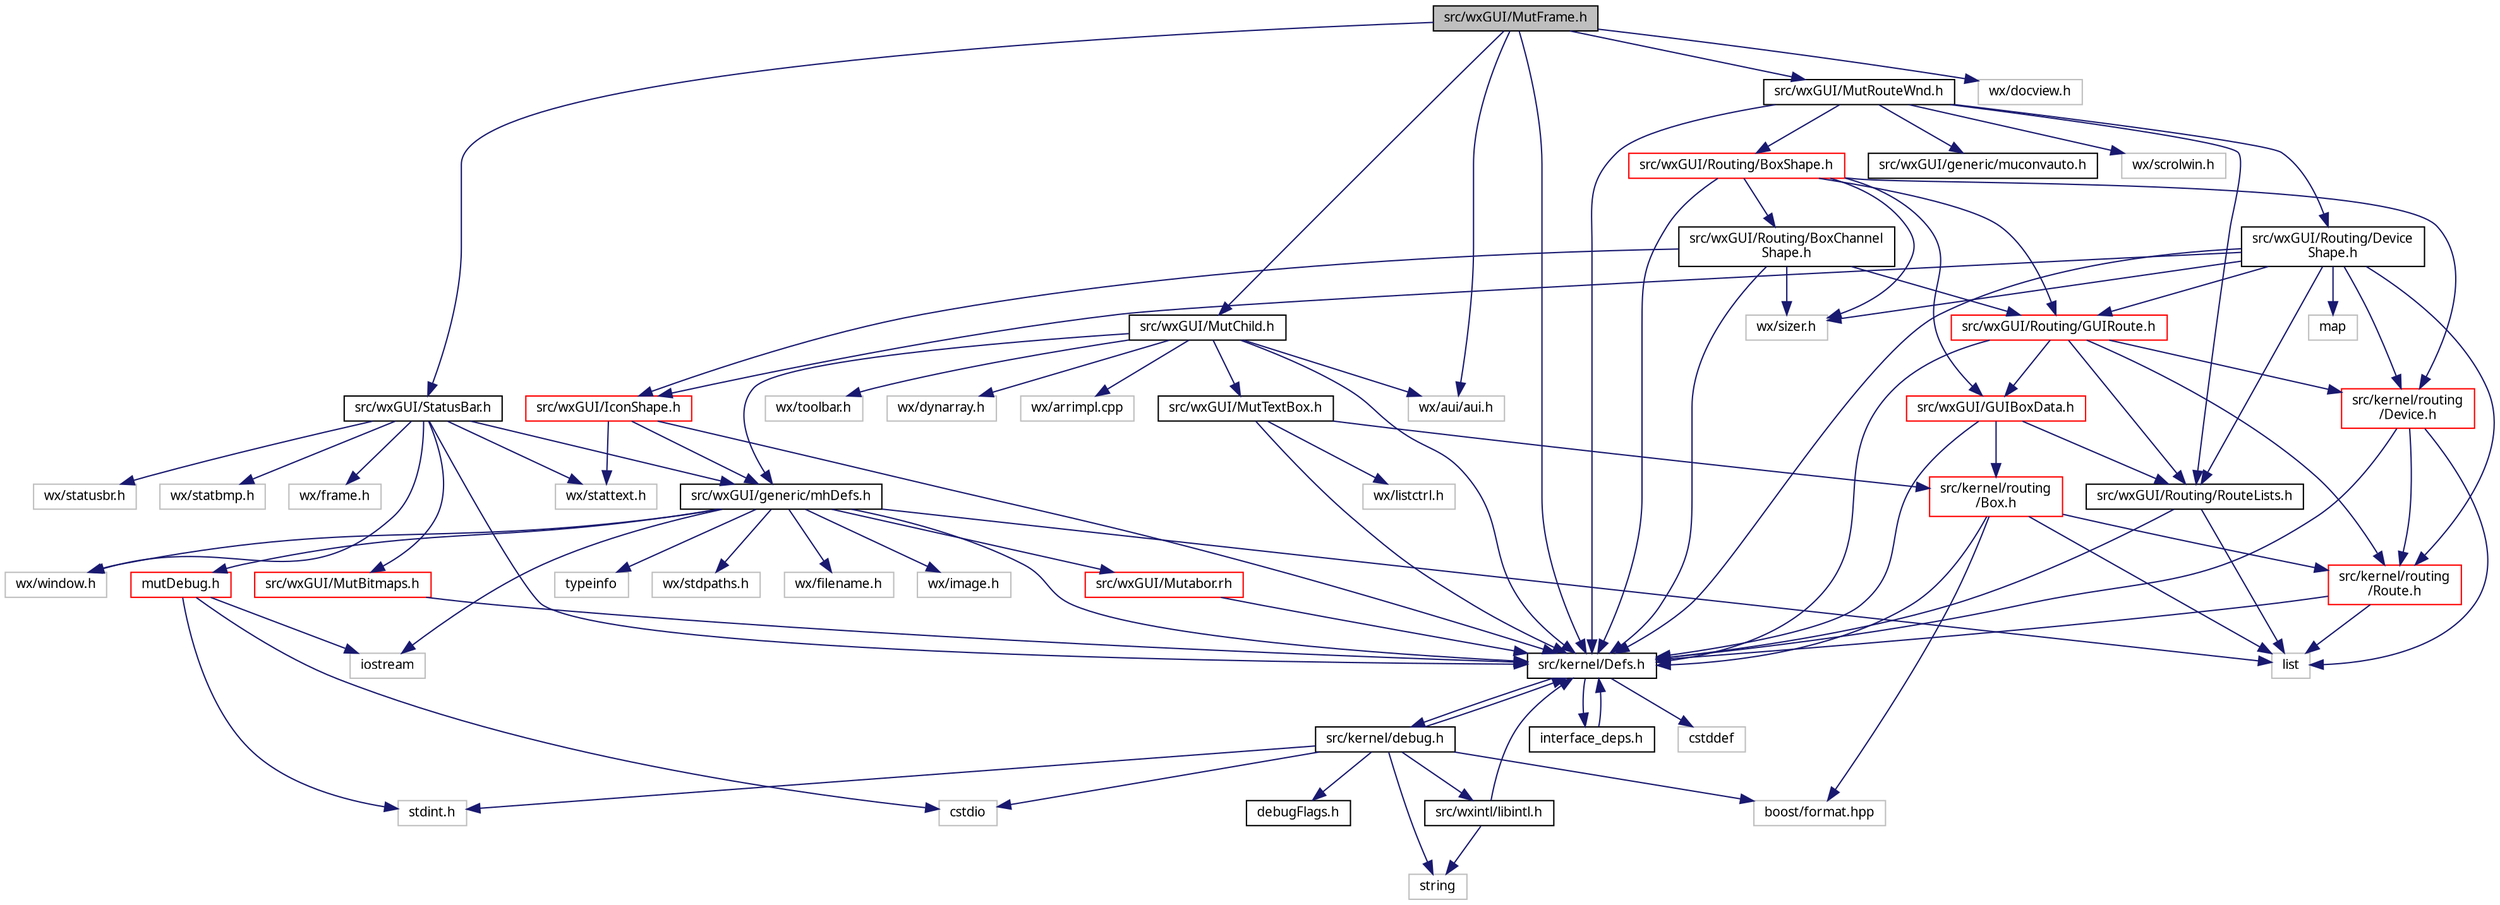 digraph "src/wxGUI/MutFrame.h"
{
  edge [fontname="Sans",fontsize="10",labelfontname="Sans",labelfontsize="10"];
  node [fontname="Sans",fontsize="10",shape=record];
  Node0 [label="src/wxGUI/MutFrame.h",height=0.2,width=0.4,color="black", fillcolor="grey75", style="filled", fontcolor="black"];
  Node0 -> Node1 [color="midnightblue",fontsize="10",style="solid",fontname="Sans"];
  Node1 [label="src/kernel/Defs.h",height=0.2,width=0.4,color="black", fillcolor="white", style="filled",URL="$d1/d73/Defs_8h.html",tooltip="Common definitions. "];
  Node1 -> Node2 [color="midnightblue",fontsize="10",style="solid",fontname="Sans"];
  Node2 [label="interface_deps.h",height=0.2,width=0.4,color="black", fillcolor="white", style="filled",URL="$de/ddd/interface__deps_8h.html"];
  Node2 -> Node1 [color="midnightblue",fontsize="10",style="solid",fontname="Sans"];
  Node1 -> Node3 [color="midnightblue",fontsize="10",style="solid",fontname="Sans"];
  Node3 [label="cstddef",height=0.2,width=0.4,color="grey75", fillcolor="white", style="filled"];
  Node1 -> Node4 [color="midnightblue",fontsize="10",style="solid",fontname="Sans"];
  Node4 [label="src/kernel/debug.h",height=0.2,width=0.4,color="black", fillcolor="white", style="filled",URL="$db/d16/debug_8h.html"];
  Node4 -> Node1 [color="midnightblue",fontsize="10",style="solid",fontname="Sans"];
  Node4 -> Node5 [color="midnightblue",fontsize="10",style="solid",fontname="Sans"];
  Node5 [label="src/wxintl/libintl.h",height=0.2,width=0.4,color="black", fillcolor="white", style="filled",URL="$d4/d64/libintl_8h.html"];
  Node5 -> Node1 [color="midnightblue",fontsize="10",style="solid",fontname="Sans"];
  Node5 -> Node6 [color="midnightblue",fontsize="10",style="solid",fontname="Sans"];
  Node6 [label="string",height=0.2,width=0.4,color="grey75", fillcolor="white", style="filled"];
  Node4 -> Node6 [color="midnightblue",fontsize="10",style="solid",fontname="Sans"];
  Node4 -> Node7 [color="midnightblue",fontsize="10",style="solid",fontname="Sans"];
  Node7 [label="cstdio",height=0.2,width=0.4,color="grey75", fillcolor="white", style="filled"];
  Node4 -> Node8 [color="midnightblue",fontsize="10",style="solid",fontname="Sans"];
  Node8 [label="boost/format.hpp",height=0.2,width=0.4,color="grey75", fillcolor="white", style="filled"];
  Node4 -> Node9 [color="midnightblue",fontsize="10",style="solid",fontname="Sans"];
  Node9 [label="stdint.h",height=0.2,width=0.4,color="grey75", fillcolor="white", style="filled"];
  Node4 -> Node10 [color="midnightblue",fontsize="10",style="solid",fontname="Sans"];
  Node10 [label="debugFlags.h",height=0.2,width=0.4,color="black", fillcolor="white", style="filled",URL="$d4/dab/debugFlags_8h.html",tooltip="Debug flags for mutabor debug mode. "];
  Node0 -> Node11 [color="midnightblue",fontsize="10",style="solid",fontname="Sans"];
  Node11 [label="src/wxGUI/MutChild.h",height=0.2,width=0.4,color="black", fillcolor="white", style="filled",URL="$d2/df9/MutChild_8h.html",tooltip="Mutabor Mutabor Child Frame management. "];
  Node11 -> Node1 [color="midnightblue",fontsize="10",style="solid",fontname="Sans"];
  Node11 -> Node12 [color="midnightblue",fontsize="10",style="solid",fontname="Sans"];
  Node12 [label="src/wxGUI/generic/mhDefs.h",height=0.2,width=0.4,color="black", fillcolor="white", style="filled",URL="$d0/d68/mhDefs_8h.html"];
  Node12 -> Node1 [color="midnightblue",fontsize="10",style="solid",fontname="Sans"];
  Node12 -> Node13 [color="midnightblue",fontsize="10",style="solid",fontname="Sans"];
  Node13 [label="wx/window.h",height=0.2,width=0.4,color="grey75", fillcolor="white", style="filled"];
  Node12 -> Node14 [color="midnightblue",fontsize="10",style="solid",fontname="Sans"];
  Node14 [label="wx/stdpaths.h",height=0.2,width=0.4,color="grey75", fillcolor="white", style="filled"];
  Node12 -> Node15 [color="midnightblue",fontsize="10",style="solid",fontname="Sans"];
  Node15 [label="wx/filename.h",height=0.2,width=0.4,color="grey75", fillcolor="white", style="filled"];
  Node12 -> Node16 [color="midnightblue",fontsize="10",style="solid",fontname="Sans"];
  Node16 [label="wx/image.h",height=0.2,width=0.4,color="grey75", fillcolor="white", style="filled"];
  Node12 -> Node17 [color="midnightblue",fontsize="10",style="solid",fontname="Sans"];
  Node17 [label="iostream",height=0.2,width=0.4,color="grey75", fillcolor="white", style="filled"];
  Node12 -> Node18 [color="midnightblue",fontsize="10",style="solid",fontname="Sans"];
  Node18 [label="typeinfo",height=0.2,width=0.4,color="grey75", fillcolor="white", style="filled"];
  Node12 -> Node19 [color="midnightblue",fontsize="10",style="solid",fontname="Sans"];
  Node19 [label="list",height=0.2,width=0.4,color="grey75", fillcolor="white", style="filled"];
  Node12 -> Node20 [color="midnightblue",fontsize="10",style="solid",fontname="Sans"];
  Node20 [label="src/wxGUI/Mutabor.rh",height=0.2,width=0.4,color="red", fillcolor="white", style="filled",URL="$d9/d64/Mutabor_8rh.html"];
  Node20 -> Node1 [color="midnightblue",fontsize="10",style="solid",fontname="Sans"];
  Node12 -> Node22 [color="midnightblue",fontsize="10",style="solid",fontname="Sans"];
  Node22 [label="mutDebug.h",height=0.2,width=0.4,color="red", fillcolor="white", style="filled",URL="$de/de1/mutDebug_8h.html",tooltip="Main debugging functions. "];
  Node22 -> Node17 [color="midnightblue",fontsize="10",style="solid",fontname="Sans"];
  Node22 -> Node7 [color="midnightblue",fontsize="10",style="solid",fontname="Sans"];
  Node22 -> Node9 [color="midnightblue",fontsize="10",style="solid",fontname="Sans"];
  Node11 -> Node29 [color="midnightblue",fontsize="10",style="solid",fontname="Sans"];
  Node29 [label="src/wxGUI/MutTextBox.h",height=0.2,width=0.4,color="black", fillcolor="white", style="filled",URL="$de/d3b/MutTextBox_8h.html",tooltip="Textbox for Lists. "];
  Node29 -> Node1 [color="midnightblue",fontsize="10",style="solid",fontname="Sans"];
  Node29 -> Node30 [color="midnightblue",fontsize="10",style="solid",fontname="Sans"];
  Node30 [label="src/kernel/routing\l/Box.h",height=0.2,width=0.4,color="red", fillcolor="white", style="filled",URL="$de/d0f/Box_8h.html",tooltip="Mutabor Box for C++. "];
  Node30 -> Node1 [color="midnightblue",fontsize="10",style="solid",fontname="Sans"];
  Node30 -> Node35 [color="midnightblue",fontsize="10",style="solid",fontname="Sans"];
  Node35 [label="src/kernel/routing\l/Route.h",height=0.2,width=0.4,color="red", fillcolor="white", style="filled",URL="$d1/d65/Route_8h.html",tooltip="Routing. "];
  Node35 -> Node1 [color="midnightblue",fontsize="10",style="solid",fontname="Sans"];
  Node35 -> Node19 [color="midnightblue",fontsize="10",style="solid",fontname="Sans"];
  Node30 -> Node19 [color="midnightblue",fontsize="10",style="solid",fontname="Sans"];
  Node30 -> Node8 [color="midnightblue",fontsize="10",style="solid",fontname="Sans"];
  Node29 -> Node65 [color="midnightblue",fontsize="10",style="solid",fontname="Sans"];
  Node65 [label="wx/listctrl.h",height=0.2,width=0.4,color="grey75", fillcolor="white", style="filled"];
  Node11 -> Node66 [color="midnightblue",fontsize="10",style="solid",fontname="Sans"];
  Node66 [label="wx/toolbar.h",height=0.2,width=0.4,color="grey75", fillcolor="white", style="filled"];
  Node11 -> Node67 [color="midnightblue",fontsize="10",style="solid",fontname="Sans"];
  Node67 [label="wx/dynarray.h",height=0.2,width=0.4,color="grey75", fillcolor="white", style="filled"];
  Node11 -> Node68 [color="midnightblue",fontsize="10",style="solid",fontname="Sans"];
  Node68 [label="wx/arrimpl.cpp",height=0.2,width=0.4,color="grey75", fillcolor="white", style="filled"];
  Node11 -> Node69 [color="midnightblue",fontsize="10",style="solid",fontname="Sans"];
  Node69 [label="wx/aui/aui.h",height=0.2,width=0.4,color="grey75", fillcolor="white", style="filled"];
  Node0 -> Node70 [color="midnightblue",fontsize="10",style="solid",fontname="Sans"];
  Node70 [label="src/wxGUI/MutRouteWnd.h",height=0.2,width=0.4,color="black", fillcolor="white", style="filled",URL="$d3/dd7/MutRouteWnd_8h.html"];
  Node70 -> Node1 [color="midnightblue",fontsize="10",style="solid",fontname="Sans"];
  Node70 -> Node71 [color="midnightblue",fontsize="10",style="solid",fontname="Sans"];
  Node71 [label="src/wxGUI/Routing/RouteLists.h",height=0.2,width=0.4,color="black", fillcolor="white", style="filled",URL="$d4/d70/RouteLists_8h.html"];
  Node71 -> Node1 [color="midnightblue",fontsize="10",style="solid",fontname="Sans"];
  Node71 -> Node19 [color="midnightblue",fontsize="10",style="solid",fontname="Sans"];
  Node70 -> Node72 [color="midnightblue",fontsize="10",style="solid",fontname="Sans"];
  Node72 [label="src/wxGUI/generic/muconvauto.h",height=0.2,width=0.4,color="black", fillcolor="white", style="filled",URL="$d1/dcd/muconvauto_8h.html",tooltip="Automatic Character set detection and conversion. "];
  Node70 -> Node73 [color="midnightblue",fontsize="10",style="solid",fontname="Sans"];
  Node73 [label="src/wxGUI/Routing/Device\lShape.h",height=0.2,width=0.4,color="black", fillcolor="white", style="filled",URL="$d9/d4d/DeviceShape_8h.html",tooltip="Device shape base class for route window. "];
  Node73 -> Node1 [color="midnightblue",fontsize="10",style="solid",fontname="Sans"];
  Node73 -> Node74 [color="midnightblue",fontsize="10",style="solid",fontname="Sans"];
  Node74 [label="src/wxGUI/IconShape.h",height=0.2,width=0.4,color="red", fillcolor="white", style="filled",URL="$d5/d6f/IconShape_8h.html",tooltip="Icon shape. "];
  Node74 -> Node1 [color="midnightblue",fontsize="10",style="solid",fontname="Sans"];
  Node74 -> Node12 [color="midnightblue",fontsize="10",style="solid",fontname="Sans"];
  Node74 -> Node81 [color="midnightblue",fontsize="10",style="solid",fontname="Sans"];
  Node81 [label="wx/stattext.h",height=0.2,width=0.4,color="grey75", fillcolor="white", style="filled"];
  Node73 -> Node35 [color="midnightblue",fontsize="10",style="solid",fontname="Sans"];
  Node73 -> Node42 [color="midnightblue",fontsize="10",style="solid",fontname="Sans"];
  Node42 [label="src/kernel/routing\l/Device.h",height=0.2,width=0.4,color="red", fillcolor="white", style="filled",URL="$de/d05/Device_8h.html",tooltip="Routing. "];
  Node42 -> Node1 [color="midnightblue",fontsize="10",style="solid",fontname="Sans"];
  Node42 -> Node35 [color="midnightblue",fontsize="10",style="solid",fontname="Sans"];
  Node42 -> Node19 [color="midnightblue",fontsize="10",style="solid",fontname="Sans"];
  Node73 -> Node82 [color="midnightblue",fontsize="10",style="solid",fontname="Sans"];
  Node82 [label="src/wxGUI/Routing/GUIRoute.h",height=0.2,width=0.4,color="red", fillcolor="white", style="filled",URL="$d6/dfa/GUIRoute_8h.html"];
  Node82 -> Node1 [color="midnightblue",fontsize="10",style="solid",fontname="Sans"];
  Node82 -> Node42 [color="midnightblue",fontsize="10",style="solid",fontname="Sans"];
  Node82 -> Node35 [color="midnightblue",fontsize="10",style="solid",fontname="Sans"];
  Node82 -> Node99 [color="midnightblue",fontsize="10",style="solid",fontname="Sans"];
  Node99 [label="src/wxGUI/GUIBoxData.h",height=0.2,width=0.4,color="red", fillcolor="white", style="filled",URL="$d5/df7/GUIBoxData_8h.html"];
  Node99 -> Node1 [color="midnightblue",fontsize="10",style="solid",fontname="Sans"];
  Node99 -> Node30 [color="midnightblue",fontsize="10",style="solid",fontname="Sans"];
  Node99 -> Node71 [color="midnightblue",fontsize="10",style="solid",fontname="Sans"];
  Node82 -> Node71 [color="midnightblue",fontsize="10",style="solid",fontname="Sans"];
  Node73 -> Node71 [color="midnightblue",fontsize="10",style="solid",fontname="Sans"];
  Node73 -> Node108 [color="midnightblue",fontsize="10",style="solid",fontname="Sans"];
  Node108 [label="map",height=0.2,width=0.4,color="grey75", fillcolor="white", style="filled"];
  Node73 -> Node109 [color="midnightblue",fontsize="10",style="solid",fontname="Sans"];
  Node109 [label="wx/sizer.h",height=0.2,width=0.4,color="grey75", fillcolor="white", style="filled"];
  Node70 -> Node110 [color="midnightblue",fontsize="10",style="solid",fontname="Sans"];
  Node110 [label="src/wxGUI/Routing/BoxShape.h",height=0.2,width=0.4,color="red", fillcolor="white", style="filled",URL="$d9/d49/BoxShape_8h.html",tooltip="Box shape for route window. "];
  Node110 -> Node1 [color="midnightblue",fontsize="10",style="solid",fontname="Sans"];
  Node110 -> Node99 [color="midnightblue",fontsize="10",style="solid",fontname="Sans"];
  Node110 -> Node82 [color="midnightblue",fontsize="10",style="solid",fontname="Sans"];
  Node110 -> Node111 [color="midnightblue",fontsize="10",style="solid",fontname="Sans"];
  Node111 [label="src/wxGUI/Routing/BoxChannel\lShape.h",height=0.2,width=0.4,color="black", fillcolor="white", style="filled",URL="$d6/d68/BoxChannelShape_8h.html",tooltip="Box shape for route window. "];
  Node111 -> Node1 [color="midnightblue",fontsize="10",style="solid",fontname="Sans"];
  Node111 -> Node82 [color="midnightblue",fontsize="10",style="solid",fontname="Sans"];
  Node111 -> Node74 [color="midnightblue",fontsize="10",style="solid",fontname="Sans"];
  Node111 -> Node109 [color="midnightblue",fontsize="10",style="solid",fontname="Sans"];
  Node110 -> Node42 [color="midnightblue",fontsize="10",style="solid",fontname="Sans"];
  Node110 -> Node109 [color="midnightblue",fontsize="10",style="solid",fontname="Sans"];
  Node70 -> Node115 [color="midnightblue",fontsize="10",style="solid",fontname="Sans"];
  Node115 [label="wx/scrolwin.h",height=0.2,width=0.4,color="grey75", fillcolor="white", style="filled"];
  Node0 -> Node116 [color="midnightblue",fontsize="10",style="solid",fontname="Sans"];
  Node116 [label="src/wxGUI/StatusBar.h",height=0.2,width=0.4,color="black", fillcolor="white", style="filled",URL="$d9/d6e/StatusBar_8h.html"];
  Node116 -> Node1 [color="midnightblue",fontsize="10",style="solid",fontname="Sans"];
  Node116 -> Node12 [color="midnightblue",fontsize="10",style="solid",fontname="Sans"];
  Node116 -> Node117 [color="midnightblue",fontsize="10",style="solid",fontname="Sans"];
  Node117 [label="src/wxGUI/MutBitmaps.h",height=0.2,width=0.4,color="red", fillcolor="white", style="filled",URL="$d6/dfc/MutBitmaps_8h.html"];
  Node117 -> Node1 [color="midnightblue",fontsize="10",style="solid",fontname="Sans"];
  Node116 -> Node119 [color="midnightblue",fontsize="10",style="solid",fontname="Sans"];
  Node119 [label="wx/statusbr.h",height=0.2,width=0.4,color="grey75", fillcolor="white", style="filled"];
  Node116 -> Node81 [color="midnightblue",fontsize="10",style="solid",fontname="Sans"];
  Node116 -> Node120 [color="midnightblue",fontsize="10",style="solid",fontname="Sans"];
  Node120 [label="wx/statbmp.h",height=0.2,width=0.4,color="grey75", fillcolor="white", style="filled"];
  Node116 -> Node121 [color="midnightblue",fontsize="10",style="solid",fontname="Sans"];
  Node121 [label="wx/frame.h",height=0.2,width=0.4,color="grey75", fillcolor="white", style="filled"];
  Node116 -> Node13 [color="midnightblue",fontsize="10",style="solid",fontname="Sans"];
  Node0 -> Node69 [color="midnightblue",fontsize="10",style="solid",fontname="Sans"];
  Node0 -> Node104 [color="midnightblue",fontsize="10",style="solid",fontname="Sans"];
  Node104 [label="wx/docview.h",height=0.2,width=0.4,color="grey75", fillcolor="white", style="filled"];
}
